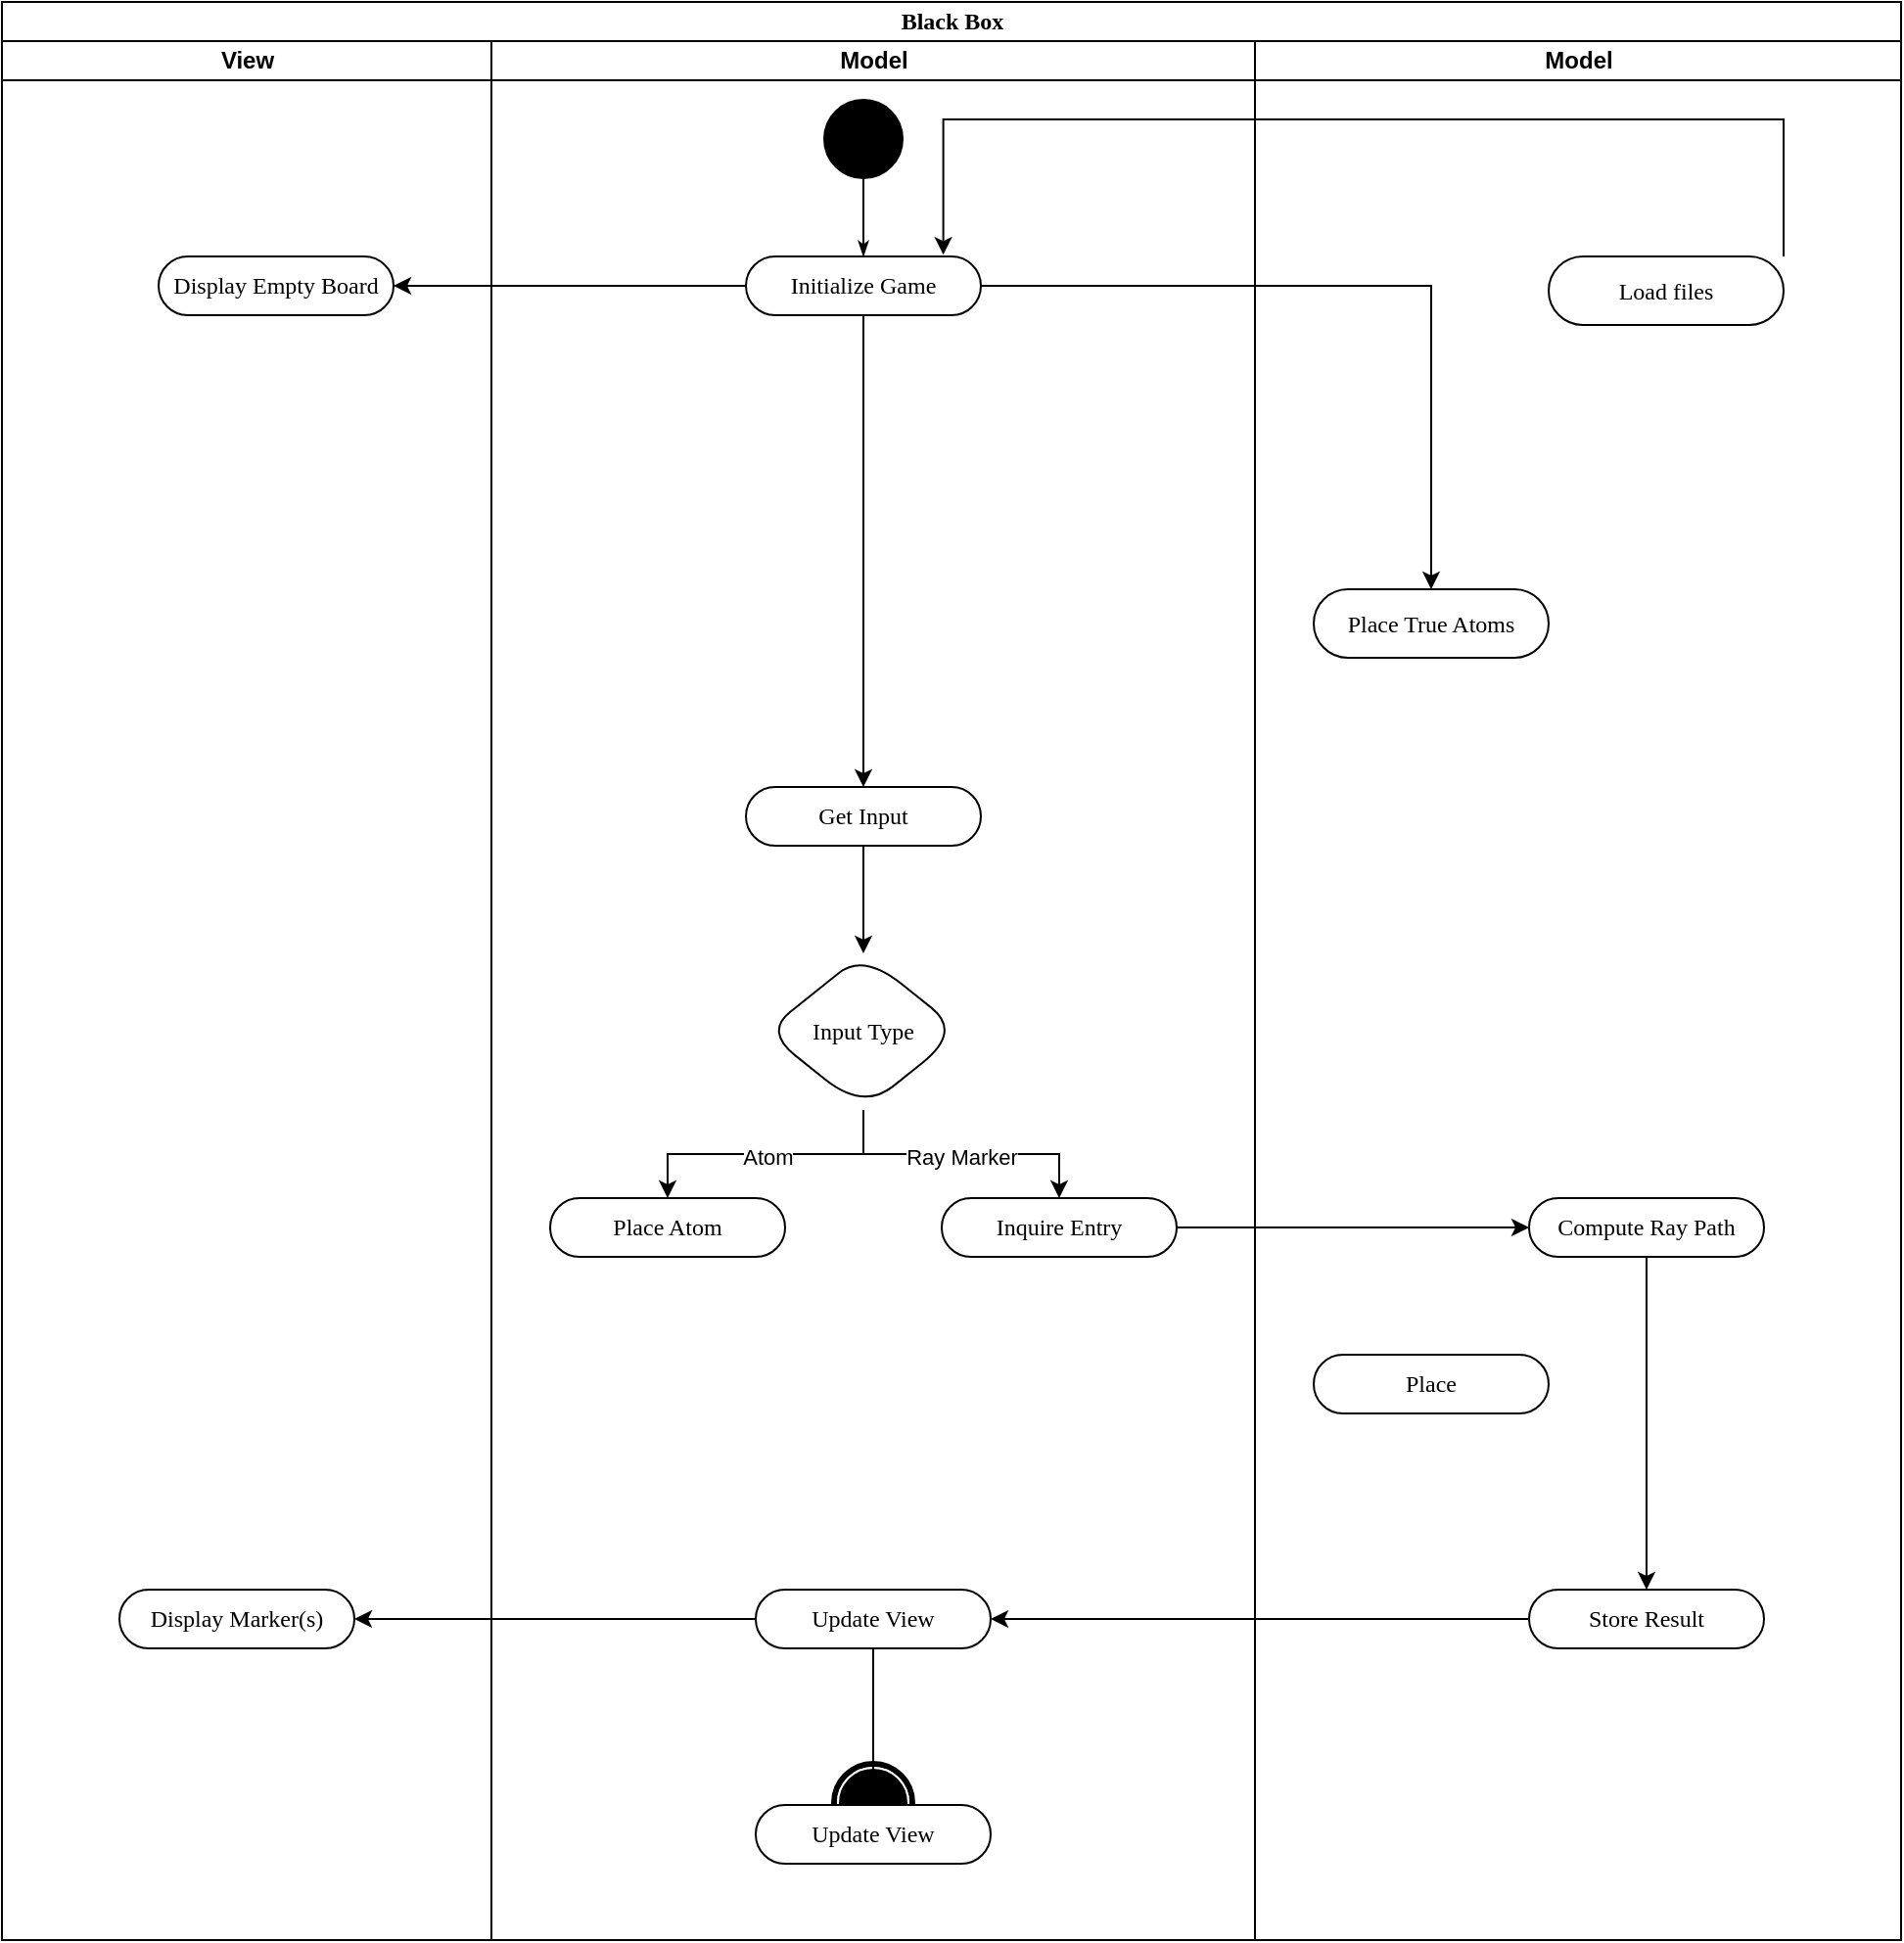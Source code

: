 <mxfile version="23.1.1" type="github">
  <diagram name="Page-1" id="0783ab3e-0a74-02c8-0abd-f7b4e66b4bec">
    <mxGraphModel dx="1247" dy="687" grid="1" gridSize="10" guides="1" tooltips="1" connect="1" arrows="1" fold="1" page="1" pageScale="1" pageWidth="850" pageHeight="1100" background="none" math="0" shadow="0">
      <root>
        <mxCell id="0" />
        <mxCell id="1" parent="0" />
        <mxCell id="1c1d494c118603dd-1" value="Black Box" style="swimlane;html=1;childLayout=stackLayout;startSize=20;rounded=0;shadow=0;comic=0;labelBackgroundColor=none;strokeWidth=1;fontFamily=Verdana;fontSize=12;align=center;" parent="1" vertex="1">
          <mxGeometry x="40" y="10" width="970" height="990" as="geometry" />
        </mxCell>
        <mxCell id="1c1d494c118603dd-2" value="View" style="swimlane;html=1;startSize=20;" parent="1c1d494c118603dd-1" vertex="1">
          <mxGeometry y="20" width="250" height="970" as="geometry" />
        </mxCell>
        <mxCell id="v7n7yxavQnf9r9IGpCqJ-3" value="Display Empty Board" style="rounded=1;whiteSpace=wrap;html=1;shadow=0;comic=0;labelBackgroundColor=none;strokeWidth=1;fontFamily=Verdana;fontSize=12;align=center;arcSize=50;" parent="1c1d494c118603dd-2" vertex="1">
          <mxGeometry x="80" y="110" width="120" height="30" as="geometry" />
        </mxCell>
        <mxCell id="1c1d494c118603dd-3" value="Model" style="swimlane;html=1;startSize=20;" parent="1c1d494c118603dd-1" vertex="1">
          <mxGeometry x="250" y="20" width="390" height="970" as="geometry" />
        </mxCell>
        <mxCell id="60571a20871a0731-4" value="" style="ellipse;whiteSpace=wrap;html=1;rounded=0;shadow=0;comic=0;labelBackgroundColor=none;strokeWidth=1;fillColor=#000000;fontFamily=Verdana;fontSize=12;align=center;" parent="1c1d494c118603dd-3" vertex="1">
          <mxGeometry x="170" y="30" width="40" height="40" as="geometry" />
        </mxCell>
        <mxCell id="v7n7yxavQnf9r9IGpCqJ-6" value="" style="edgeStyle=orthogonalEdgeStyle;rounded=0;orthogonalLoop=1;jettySize=auto;html=1;" parent="1c1d494c118603dd-3" source="60571a20871a0731-8" target="v7n7yxavQnf9r9IGpCqJ-5" edge="1">
          <mxGeometry relative="1" as="geometry" />
        </mxCell>
        <mxCell id="60571a20871a0731-8" value="Initialize Game" style="rounded=1;whiteSpace=wrap;html=1;shadow=0;comic=0;labelBackgroundColor=none;strokeWidth=1;fontFamily=Verdana;fontSize=12;align=center;arcSize=50;" parent="1c1d494c118603dd-3" vertex="1">
          <mxGeometry x="130" y="110" width="120" height="30" as="geometry" />
        </mxCell>
        <mxCell id="1c1d494c118603dd-27" style="edgeStyle=orthogonalEdgeStyle;rounded=0;html=1;labelBackgroundColor=none;startArrow=none;startFill=0;startSize=5;endArrow=classicThin;endFill=1;endSize=5;jettySize=auto;orthogonalLoop=1;strokeWidth=1;fontFamily=Verdana;fontSize=12" parent="1c1d494c118603dd-3" source="60571a20871a0731-4" target="60571a20871a0731-8" edge="1">
          <mxGeometry relative="1" as="geometry" />
        </mxCell>
        <mxCell id="60571a20871a0731-5" value="" style="shape=mxgraph.bpmn.shape;html=1;verticalLabelPosition=bottom;labelBackgroundColor=#ffffff;verticalAlign=top;perimeter=ellipsePerimeter;outline=end;symbol=terminate;rounded=0;shadow=0;comic=0;strokeWidth=1;fontFamily=Verdana;fontSize=12;align=center;" parent="1c1d494c118603dd-3" vertex="1">
          <mxGeometry x="175" y="880" width="40" height="40" as="geometry" />
        </mxCell>
        <mxCell id="v7n7yxavQnf9r9IGpCqJ-20" value="" style="edgeStyle=orthogonalEdgeStyle;rounded=0;orthogonalLoop=1;jettySize=auto;html=1;" parent="1c1d494c118603dd-3" source="v7n7yxavQnf9r9IGpCqJ-5" target="v7n7yxavQnf9r9IGpCqJ-19" edge="1">
          <mxGeometry relative="1" as="geometry" />
        </mxCell>
        <mxCell id="v7n7yxavQnf9r9IGpCqJ-5" value="Get Input" style="rounded=1;whiteSpace=wrap;html=1;shadow=0;comic=0;labelBackgroundColor=none;strokeWidth=1;fontFamily=Verdana;fontSize=12;align=center;arcSize=50;" parent="1c1d494c118603dd-3" vertex="1">
          <mxGeometry x="130" y="381" width="120" height="30" as="geometry" />
        </mxCell>
        <mxCell id="v7n7yxavQnf9r9IGpCqJ-22" value="" style="edgeStyle=orthogonalEdgeStyle;rounded=0;orthogonalLoop=1;jettySize=auto;html=1;" parent="1c1d494c118603dd-3" source="v7n7yxavQnf9r9IGpCqJ-19" target="v7n7yxavQnf9r9IGpCqJ-21" edge="1">
          <mxGeometry relative="1" as="geometry" />
        </mxCell>
        <mxCell id="v7n7yxavQnf9r9IGpCqJ-23" value="&lt;div&gt;Atom&lt;/div&gt;" style="edgeLabel;html=1;align=center;verticalAlign=middle;resizable=0;points=[];" connectable="0" vertex="1" parent="v7n7yxavQnf9r9IGpCqJ-22">
          <mxGeometry x="-0.4" y="1" relative="1" as="geometry">
            <mxPoint x="-28" as="offset" />
          </mxGeometry>
        </mxCell>
        <mxCell id="v7n7yxavQnf9r9IGpCqJ-25" value="" style="edgeStyle=orthogonalEdgeStyle;rounded=0;orthogonalLoop=1;jettySize=auto;html=1;" edge="1" parent="1c1d494c118603dd-3" source="v7n7yxavQnf9r9IGpCqJ-19" target="v7n7yxavQnf9r9IGpCqJ-24">
          <mxGeometry relative="1" as="geometry" />
        </mxCell>
        <mxCell id="v7n7yxavQnf9r9IGpCqJ-26" value="&lt;div&gt;Ray Marker&lt;/div&gt;" style="edgeLabel;html=1;align=center;verticalAlign=middle;resizable=0;points=[];" connectable="0" vertex="1" parent="v7n7yxavQnf9r9IGpCqJ-25">
          <mxGeometry relative="1" as="geometry">
            <mxPoint y="1" as="offset" />
          </mxGeometry>
        </mxCell>
        <mxCell id="v7n7yxavQnf9r9IGpCqJ-19" value="Input Type" style="rhombus;whiteSpace=wrap;html=1;fontFamily=Verdana;rounded=1;shadow=0;comic=0;labelBackgroundColor=none;strokeWidth=1;arcSize=50;" parent="1c1d494c118603dd-3" vertex="1">
          <mxGeometry x="140" y="466" width="100" height="80" as="geometry" />
        </mxCell>
        <mxCell id="v7n7yxavQnf9r9IGpCqJ-15" value="Display Marker(s)" style="rounded=1;whiteSpace=wrap;html=1;shadow=0;comic=0;labelBackgroundColor=none;strokeWidth=1;fontFamily=Verdana;fontSize=12;align=center;arcSize=50;" parent="1c1d494c118603dd-3" vertex="1">
          <mxGeometry x="-190" y="791" width="120" height="30" as="geometry" />
        </mxCell>
        <mxCell id="v7n7yxavQnf9r9IGpCqJ-18" value="" style="edgeStyle=orthogonalEdgeStyle;rounded=0;orthogonalLoop=1;jettySize=auto;html=1;" parent="1c1d494c118603dd-3" source="v7n7yxavQnf9r9IGpCqJ-13" target="v7n7yxavQnf9r9IGpCqJ-17" edge="1">
          <mxGeometry relative="1" as="geometry" />
        </mxCell>
        <mxCell id="v7n7yxavQnf9r9IGpCqJ-13" value="Update View" style="rounded=1;whiteSpace=wrap;html=1;shadow=0;comic=0;labelBackgroundColor=none;strokeWidth=1;fontFamily=Verdana;fontSize=12;align=center;arcSize=50;" parent="1c1d494c118603dd-3" vertex="1">
          <mxGeometry x="135" y="791" width="120" height="30" as="geometry" />
        </mxCell>
        <mxCell id="v7n7yxavQnf9r9IGpCqJ-17" value="Update View" style="rounded=1;whiteSpace=wrap;html=1;shadow=0;comic=0;labelBackgroundColor=none;strokeWidth=1;fontFamily=Verdana;fontSize=12;align=center;arcSize=50;" parent="1c1d494c118603dd-3" vertex="1">
          <mxGeometry x="135" y="901" width="120" height="30" as="geometry" />
        </mxCell>
        <mxCell id="v7n7yxavQnf9r9IGpCqJ-16" value="" style="edgeStyle=orthogonalEdgeStyle;rounded=0;orthogonalLoop=1;jettySize=auto;html=1;" parent="1c1d494c118603dd-3" source="v7n7yxavQnf9r9IGpCqJ-13" target="v7n7yxavQnf9r9IGpCqJ-15" edge="1">
          <mxGeometry relative="1" as="geometry" />
        </mxCell>
        <mxCell id="v7n7yxavQnf9r9IGpCqJ-21" value="Place Atom" style="whiteSpace=wrap;html=1;fontFamily=Verdana;rounded=1;shadow=0;comic=0;labelBackgroundColor=none;strokeWidth=1;arcSize=50;" parent="1c1d494c118603dd-3" vertex="1">
          <mxGeometry x="30" y="591" width="120" height="30" as="geometry" />
        </mxCell>
        <mxCell id="v7n7yxavQnf9r9IGpCqJ-24" value="Inquire Entry" style="whiteSpace=wrap;html=1;fontFamily=Verdana;rounded=1;shadow=0;comic=0;labelBackgroundColor=none;strokeWidth=1;arcSize=50;" vertex="1" parent="1c1d494c118603dd-3">
          <mxGeometry x="230" y="591" width="120" height="30" as="geometry" />
        </mxCell>
        <mxCell id="1c1d494c118603dd-4" value="Model" style="swimlane;html=1;startSize=20;" parent="1c1d494c118603dd-1" vertex="1">
          <mxGeometry x="640" y="20" width="330" height="970" as="geometry" />
        </mxCell>
        <mxCell id="v7n7yxavQnf9r9IGpCqJ-1" value="Place True Atoms" style="whiteSpace=wrap;html=1;fontFamily=Verdana;rounded=1;shadow=0;comic=0;labelBackgroundColor=none;strokeWidth=1;arcSize=50;" parent="1c1d494c118603dd-4" vertex="1">
          <mxGeometry x="30" y="280" width="120" height="35" as="geometry" />
        </mxCell>
        <mxCell id="v7n7yxavQnf9r9IGpCqJ-9" value="Compute Ray Path" style="rounded=1;whiteSpace=wrap;html=1;shadow=0;comic=0;labelBackgroundColor=none;strokeWidth=1;fontFamily=Verdana;fontSize=12;align=center;arcSize=50;" parent="1c1d494c118603dd-4" vertex="1">
          <mxGeometry x="140" y="591" width="120" height="30" as="geometry" />
        </mxCell>
        <mxCell id="v7n7yxavQnf9r9IGpCqJ-11" value="Store Result" style="rounded=1;whiteSpace=wrap;html=1;shadow=0;comic=0;labelBackgroundColor=none;strokeWidth=1;fontFamily=Verdana;fontSize=12;align=center;arcSize=50;" parent="1c1d494c118603dd-4" vertex="1">
          <mxGeometry x="140" y="791" width="120" height="30" as="geometry" />
        </mxCell>
        <mxCell id="v7n7yxavQnf9r9IGpCqJ-12" value="" style="edgeStyle=orthogonalEdgeStyle;rounded=0;orthogonalLoop=1;jettySize=auto;html=1;" parent="1c1d494c118603dd-4" source="v7n7yxavQnf9r9IGpCqJ-9" target="v7n7yxavQnf9r9IGpCqJ-11" edge="1">
          <mxGeometry relative="1" as="geometry" />
        </mxCell>
        <mxCell id="v7n7yxavQnf9r9IGpCqJ-32" value="Place " style="rounded=1;whiteSpace=wrap;html=1;shadow=0;comic=0;labelBackgroundColor=none;strokeWidth=1;fontFamily=Verdana;fontSize=12;align=center;arcSize=50;" vertex="1" parent="1c1d494c118603dd-4">
          <mxGeometry x="30" y="671" width="120" height="30" as="geometry" />
        </mxCell>
        <mxCell id="lArbAAyCYdmzpb62D9hA-2" value="Load files" style="whiteSpace=wrap;html=1;fontFamily=Verdana;rounded=1;shadow=0;comic=0;labelBackgroundColor=none;strokeWidth=1;arcSize=50;" vertex="1" parent="1c1d494c118603dd-4">
          <mxGeometry x="150" y="110" width="120" height="35" as="geometry" />
        </mxCell>
        <mxCell id="v7n7yxavQnf9r9IGpCqJ-2" value="" style="edgeStyle=orthogonalEdgeStyle;rounded=0;orthogonalLoop=1;jettySize=auto;html=1;" parent="1c1d494c118603dd-1" source="60571a20871a0731-8" target="v7n7yxavQnf9r9IGpCqJ-1" edge="1">
          <mxGeometry relative="1" as="geometry" />
        </mxCell>
        <mxCell id="v7n7yxavQnf9r9IGpCqJ-4" value="" style="edgeStyle=orthogonalEdgeStyle;rounded=0;orthogonalLoop=1;jettySize=auto;html=1;" parent="1c1d494c118603dd-1" source="60571a20871a0731-8" target="v7n7yxavQnf9r9IGpCqJ-3" edge="1">
          <mxGeometry relative="1" as="geometry" />
        </mxCell>
        <mxCell id="v7n7yxavQnf9r9IGpCqJ-29" style="edgeStyle=orthogonalEdgeStyle;rounded=0;orthogonalLoop=1;jettySize=auto;html=1;entryX=0;entryY=0.5;entryDx=0;entryDy=0;" edge="1" parent="1c1d494c118603dd-1" source="v7n7yxavQnf9r9IGpCqJ-24" target="v7n7yxavQnf9r9IGpCqJ-9">
          <mxGeometry relative="1" as="geometry" />
        </mxCell>
        <mxCell id="v7n7yxavQnf9r9IGpCqJ-14" value="" style="edgeStyle=orthogonalEdgeStyle;rounded=0;orthogonalLoop=1;jettySize=auto;html=1;" parent="1c1d494c118603dd-1" source="v7n7yxavQnf9r9IGpCqJ-11" target="v7n7yxavQnf9r9IGpCqJ-13" edge="1">
          <mxGeometry relative="1" as="geometry" />
        </mxCell>
        <mxCell id="lArbAAyCYdmzpb62D9hA-4" style="edgeStyle=orthogonalEdgeStyle;rounded=0;orthogonalLoop=1;jettySize=auto;html=1;entryX=0.84;entryY=-0.03;entryDx=0;entryDy=0;entryPerimeter=0;" edge="1" parent="1c1d494c118603dd-1" source="lArbAAyCYdmzpb62D9hA-2" target="60571a20871a0731-8">
          <mxGeometry relative="1" as="geometry">
            <mxPoint x="850" y="60" as="targetPoint" />
            <Array as="points">
              <mxPoint x="910" y="60" />
              <mxPoint x="481" y="60" />
            </Array>
          </mxGeometry>
        </mxCell>
      </root>
    </mxGraphModel>
  </diagram>
</mxfile>
